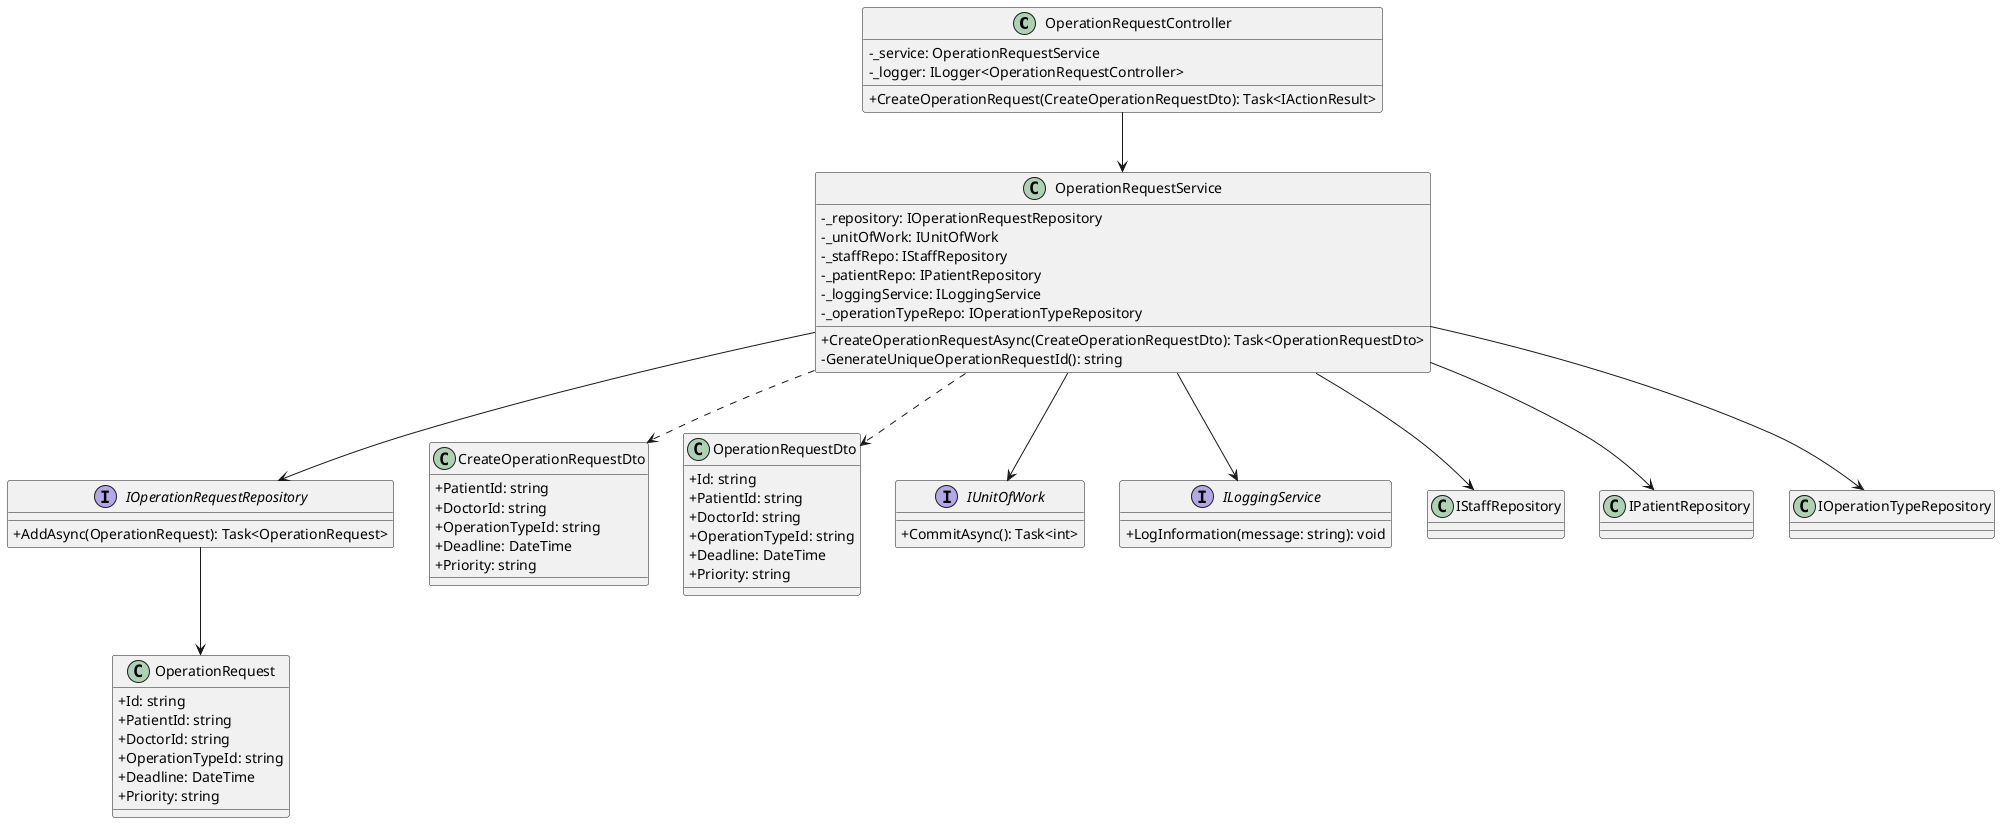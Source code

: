 @startuml
skinparam classAttributeIconSize 0

class OperationRequestController {
  - _service: OperationRequestService
  - _logger: ILogger<OperationRequestController>
  + CreateOperationRequest(CreateOperationRequestDto): Task<IActionResult>
}

class OperationRequestService {
  - _repository: IOperationRequestRepository
  - _unitOfWork: IUnitOfWork
  - _staffRepo: IStaffRepository
  - _patientRepo: IPatientRepository
  - _loggingService: ILoggingService
  - _operationTypeRepo: IOperationTypeRepository
  + CreateOperationRequestAsync(CreateOperationRequestDto): Task<OperationRequestDto>
  - GenerateUniqueOperationRequestId(): string
}

interface IOperationRequestRepository {
  + AddAsync(OperationRequest): Task<OperationRequest>
}

class OperationRequest {
  + Id: string
  + PatientId: string
  + DoctorId: string
  + OperationTypeId: string
  + Deadline: DateTime
  + Priority: string
}

class CreateOperationRequestDto {
  + PatientId: string
  + DoctorId: string
  + OperationTypeId: string
  + Deadline: DateTime
  + Priority: string
}

class OperationRequestDto {
  + Id: string
  + PatientId: string
  + DoctorId: string
  + OperationTypeId: string
  + Deadline: DateTime
  + Priority: string
}

interface IUnitOfWork {
  + CommitAsync(): Task<int>
}

interface ILoggingService {
  + LogInformation(message: string): void
}

OperationRequestController --> OperationRequestService
OperationRequestService --> IOperationRequestRepository
OperationRequestService --> IUnitOfWork
OperationRequestService --> IStaffRepository
OperationRequestService --> IPatientRepository
OperationRequestService --> ILoggingService
OperationRequestService --> IOperationTypeRepository
IOperationRequestRepository --> OperationRequest
OperationRequestService ..> CreateOperationRequestDto
OperationRequestService ..> OperationRequestDto

@enduml

